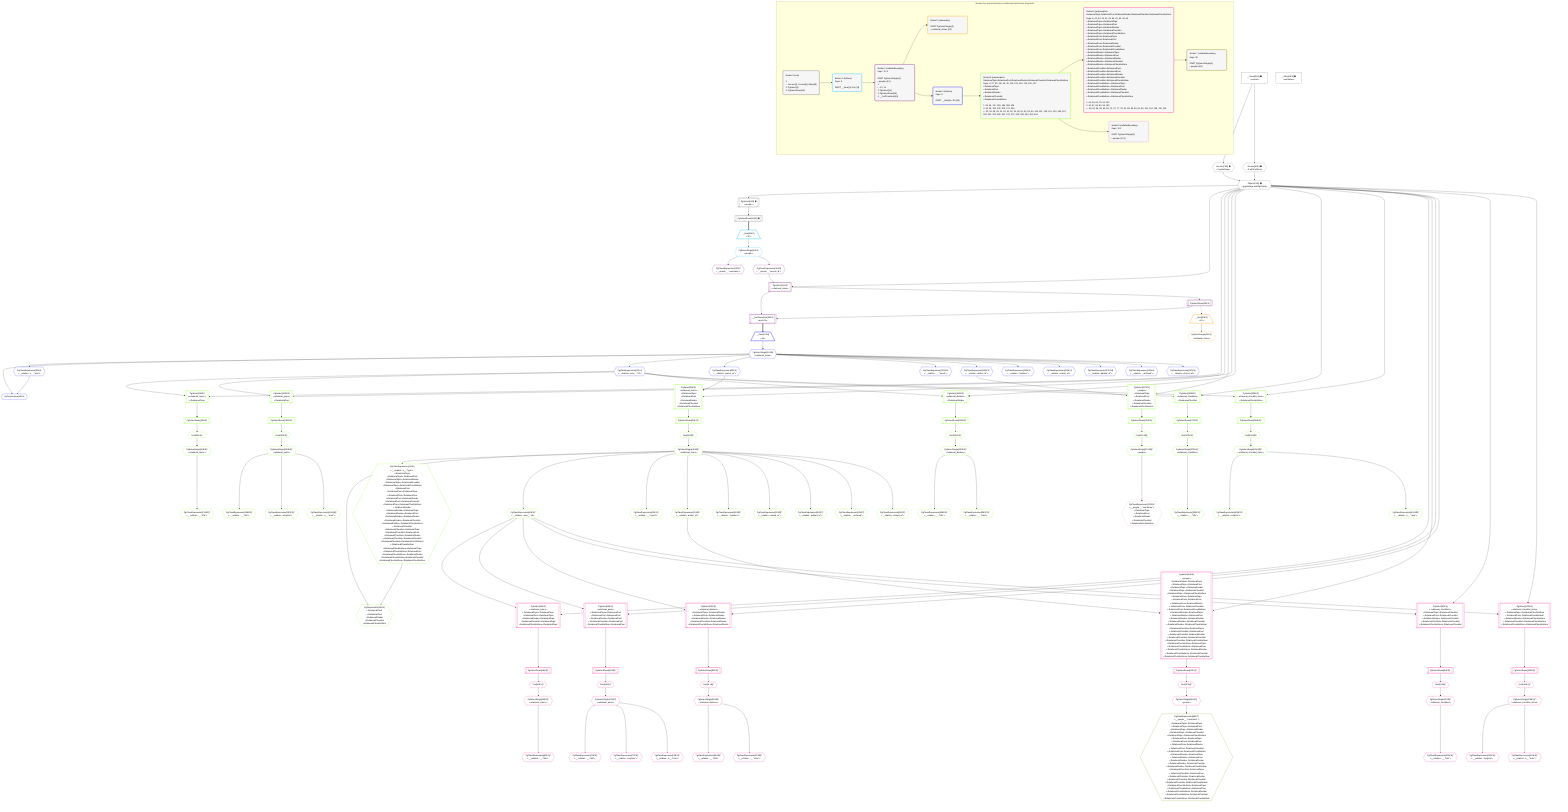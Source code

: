 %%{init: {'themeVariables': { 'fontSize': '12px'}}}%%
graph TD
    classDef path fill:#eee,stroke:#000,color:#000
    classDef plan fill:#fff,stroke-width:1px,color:#000
    classDef itemplan fill:#fff,stroke-width:2px,color:#000
    classDef unbatchedplan fill:#dff,stroke-width:1px,color:#000
    classDef sideeffectplan fill:#fcc,stroke-width:2px,color:#000
    classDef bucket fill:#f6f6f6,color:#000,stroke-width:2px,text-align:left


    %% plan dependencies
    Object9{{"Object[9∈0] ➊<br />ᐸ{pgSettings,withPgClient}ᐳ"}}:::plan
    Access7{{"Access[7∈0] ➊<br />ᐸ2.pgSettingsᐳ"}}:::plan
    Access8{{"Access[8∈0] ➊<br />ᐸ2.withPgClientᐳ"}}:::plan
    Access7 & Access8 --> Object9
    PgSelect6[["PgSelect[6∈0] ➊<br />ᐸpeopleᐳ"]]:::plan
    Object9 --> PgSelect6
    __Value2["__Value[2∈0] ➊<br />ᐸcontextᐳ"]:::plan
    __Value2 --> Access7
    __Value2 --> Access8
    PgSelectRows10[["PgSelectRows[10∈0] ➊"]]:::plan
    PgSelect6 --> PgSelectRows10
    __Value4["__Value[4∈0] ➊<br />ᐸrootValueᐳ"]:::plan
    __Item11[/"__Item[11∈1]<br />ᐸ10ᐳ"\]:::itemplan
    PgSelectRows10 ==> __Item11
    PgSelectSingle12{{"PgSelectSingle[12∈1]<br />ᐸpeopleᐳ"}}:::plan
    __Item11 --> PgSelectSingle12
    PgSelect15[["PgSelect[15∈2]<br />ᐸrelational_itemsᐳ"]]:::plan
    PgClassExpression14{{"PgClassExpression[14∈2]<br />ᐸ__people__.”person_id”ᐳ"}}:::plan
    Object9 & PgClassExpression14 --> PgSelect15
    __ListTransform19[["__ListTransform[19∈2]<br />ᐸeach:15ᐳ"]]:::plan
    PgSelectRows20[["PgSelectRows[20∈2]"]]:::plan
    PgSelectRows20 & PgSelect15 --> __ListTransform19
    PgClassExpression13{{"PgClassExpression[13∈2]<br />ᐸ__people__.”username”ᐳ"}}:::plan
    PgSelectSingle12 --> PgClassExpression13
    PgSelectSingle12 --> PgClassExpression14
    PgSelect15 --> PgSelectRows20
    __Item21[/"__Item[21∈3]<br />ᐸ20ᐳ"\]:::itemplan
    PgSelectRows20 -.-> __Item21
    PgSelectSingle22{{"PgSelectSingle[22∈3]<br />ᐸrelational_itemsᐳ"}}:::plan
    __Item21 --> PgSelectSingle22
    PgPolymorphic26{{"PgPolymorphic[26∈4]"}}:::plan
    PgSelectSingle24{{"PgSelectSingle[24∈4]<br />ᐸrelational_itemsᐳ"}}:::plan
    PgClassExpression25{{"PgClassExpression[25∈4]<br />ᐸ__relation...s__.”type”ᐳ"}}:::plan
    PgSelectSingle24 & PgClassExpression25 --> PgPolymorphic26
    __Item23[/"__Item[23∈4]<br />ᐸ19ᐳ"\]:::itemplan
    __ListTransform19 ==> __Item23
    __Item23 --> PgSelectSingle24
    PgSelectSingle24 --> PgClassExpression25
    PgClassExpression27{{"PgClassExpression[27∈4]<br />ᐸ__relation...ems__.”id”ᐳ"}}:::plan
    PgSelectSingle24 --> PgClassExpression27
    PgClassExpression35{{"PgClassExpression[35∈4]<br />ᐸ__relation...parent_id”ᐳ"}}:::plan
    PgSelectSingle24 --> PgClassExpression35
    PgClassExpression115{{"PgClassExpression[115∈4]<br />ᐸ__relation...__.”type2”ᐳ"}}:::plan
    PgSelectSingle24 --> PgClassExpression115
    PgClassExpression116{{"PgClassExpression[116∈4]<br />ᐸ__relation...author_id”ᐳ"}}:::plan
    PgSelectSingle24 --> PgClassExpression116
    PgClassExpression123{{"PgClassExpression[123∈4]<br />ᐸ__relation...”position”ᐳ"}}:::plan
    PgSelectSingle24 --> PgClassExpression123
    PgClassExpression124{{"PgClassExpression[124∈4]<br />ᐸ__relation...reated_at”ᐳ"}}:::plan
    PgSelectSingle24 --> PgClassExpression124
    PgClassExpression125{{"PgClassExpression[125∈4]<br />ᐸ__relation...pdated_at”ᐳ"}}:::plan
    PgSelectSingle24 --> PgClassExpression125
    PgClassExpression126{{"PgClassExpression[126∈4]<br />ᐸ__relation..._archived”ᐳ"}}:::plan
    PgSelectSingle24 --> PgClassExpression126
    PgClassExpression127{{"PgClassExpression[127∈4]<br />ᐸ__relation...chived_at”ᐳ"}}:::plan
    PgSelectSingle24 --> PgClassExpression127
    PgSelect28[["PgSelect[28∈5]<br />ᐸrelational_topicsᐳ<br />ᐳRelationalTopic"]]:::plan
    Object9 & PgClassExpression27 --> PgSelect28
    PgSelect36[["PgSelect[36∈5]<br />ᐸrelational_itemsᐳ<br />ᐳRelationalTopic<br />ᐳRelationalPost<br />ᐳRelationalDivider<br />ᐳRelationalChecklist<br />ᐳRelationalChecklistItem"]]:::plan
    Object9 & PgClassExpression35 --> PgSelect36
    PgPolymorphic42{{"PgPolymorphic[42∈5]<br />ᐳRelationalTopic<br />ᐳRelationalPost<br />ᐳRelationalDivider<br />ᐳRelationalChecklist<br />ᐳRelationalChecklistItem"}}:::plan
    PgSelectSingle40{{"PgSelectSingle[40∈5]^<br />ᐸrelational_itemsᐳ"}}:::plan
    PgClassExpression41{{"PgClassExpression[41∈5]<br />ᐸ__relation...s__.”type”ᐳ<br />ᐳRelationalTopic<br />ᐳRelationalTopicᐳRelationalPost<br />ᐳRelationalTopicᐳRelationalDivider<br />ᐳRelationalTopicᐳRelationalChecklist<br />ᐳRelationalTopicᐳRelationalChecklistItem<br />ᐳRelationalPost<br />ᐳRelationalPostᐳRelationalTopic<br />ᐳRelationalPostᐳRelationalPost<br />ᐳRelationalPostᐳRelationalDivider<br />ᐳRelationalPostᐳRelationalChecklist<br />ᐳRelationalPostᐳRelationalChecklistItem<br />ᐳRelationalDivider<br />ᐳRelationalDividerᐳRelationalTopic<br />ᐳRelationalDividerᐳRelationalPost<br />ᐳRelationalDividerᐳRelationalDivider<br />ᐳRelationalDividerᐳRelationalChecklist<br />ᐳRelationalDividerᐳRelationalChecklistItem<br />ᐳRelationalChecklist<br />ᐳRelationalChecklistᐳRelationalTopic<br />ᐳRelationalChecklistᐳRelationalPost<br />ᐳRelationalChecklistᐳRelationalDivider<br />ᐳRelationalChecklistᐳRelationalChecklist<br />ᐳRelationalChecklistᐳRelationalChecklistItem<br />ᐳRelationalChecklistItem<br />ᐳRelationalChecklistItemᐳRelationalTopic<br />ᐳRelationalChecklistItemᐳRelationalPost<br />ᐳRelationalChecklistItemᐳRelationalDivider<br />ᐳRelationalChecklistItemᐳRelationalChecklist<br />ᐳRelationalChecklistItemᐳRelationalChecklistItem"}}:::plan
    PgSelectSingle40 & PgClassExpression41 --> PgPolymorphic42
    PgSelect117[["PgSelect[117∈5]<br />ᐸpeopleᐳ<br />ᐳRelationalTopic<br />ᐳRelationalPost<br />ᐳRelationalDivider<br />ᐳRelationalChecklist<br />ᐳRelationalChecklistItem"]]:::plan
    Object9 & PgClassExpression116 --> PgSelect117
    PgSelect129[["PgSelect[129∈5]<br />ᐸrelational_postsᐳ<br />ᐳRelationalPost"]]:::plan
    Object9 & PgClassExpression27 --> PgSelect129
    PgSelect199[["PgSelect[199∈5]<br />ᐸrelational_dividersᐳ<br />ᐳRelationalDivider"]]:::plan
    Object9 & PgClassExpression27 --> PgSelect199
    PgSelect268[["PgSelect[268∈5]<br />ᐸrelational_checklistsᐳ<br />ᐳRelationalChecklist"]]:::plan
    Object9 & PgClassExpression27 --> PgSelect268
    PgSelect336[["PgSelect[336∈5]<br />ᐸrelational_checklist_itemsᐳ<br />ᐳRelationalChecklistItem"]]:::plan
    Object9 & PgClassExpression27 --> PgSelect336
    First32{{"First[32∈5]^"}}:::plan
    PgSelectRows33[["PgSelectRows[33∈5]^"]]:::plan
    PgSelectRows33 --> First32
    PgSelect28 --> PgSelectRows33
    PgSelectSingle34{{"PgSelectSingle[34∈5]^<br />ᐸrelational_topicsᐳ"}}:::plan
    First32 --> PgSelectSingle34
    First38{{"First[38∈5]^"}}:::plan
    PgSelectRows39[["PgSelectRows[39∈5]^"]]:::plan
    PgSelectRows39 --> First38
    PgSelect36 --> PgSelectRows39
    First38 --> PgSelectSingle40
    PgSelectSingle40 --> PgClassExpression41
    PgClassExpression43{{"PgClassExpression[43∈5]^<br />ᐸ__relation...ems__.”id”ᐳ"}}:::plan
    PgSelectSingle40 --> PgClassExpression43
    PgClassExpression52{{"PgClassExpression[52∈5]^<br />ᐸ__relation...__.”type2”ᐳ"}}:::plan
    PgSelectSingle40 --> PgClassExpression52
    PgClassExpression53{{"PgClassExpression[53∈5]^<br />ᐸ__relation...author_id”ᐳ"}}:::plan
    PgSelectSingle40 --> PgClassExpression53
    PgClassExpression60{{"PgClassExpression[60∈5]^<br />ᐸ__relation...”position”ᐳ"}}:::plan
    PgSelectSingle40 --> PgClassExpression60
    PgClassExpression61{{"PgClassExpression[61∈5]^<br />ᐸ__relation...reated_at”ᐳ"}}:::plan
    PgSelectSingle40 --> PgClassExpression61
    PgClassExpression62{{"PgClassExpression[62∈5]^<br />ᐸ__relation...pdated_at”ᐳ"}}:::plan
    PgSelectSingle40 --> PgClassExpression62
    PgClassExpression63{{"PgClassExpression[63∈5]^<br />ᐸ__relation..._archived”ᐳ"}}:::plan
    PgSelectSingle40 --> PgClassExpression63
    PgClassExpression64{{"PgClassExpression[64∈5]^<br />ᐸ__relation...chived_at”ᐳ"}}:::plan
    PgSelectSingle40 --> PgClassExpression64
    First119{{"First[119∈5]^"}}:::plan
    PgSelectRows120[["PgSelectRows[120∈5]^"]]:::plan
    PgSelectRows120 --> First119
    PgSelect117 --> PgSelectRows120
    PgSelectSingle121{{"PgSelectSingle[121∈5]^<br />ᐸpeopleᐳ"}}:::plan
    First119 --> PgSelectSingle121
    PgClassExpression128{{"PgClassExpression[128∈5]^<br />ᐸ__relation...__.”title”ᐳ"}}:::plan
    PgSelectSingle34 --> PgClassExpression128
    First131{{"First[131∈5]^"}}:::plan
    PgSelectRows132[["PgSelectRows[132∈5]^"]]:::plan
    PgSelectRows132 --> First131
    PgSelect129 --> PgSelectRows132
    PgSelectSingle133{{"PgSelectSingle[133∈5]^<br />ᐸrelational_postsᐳ"}}:::plan
    First131 --> PgSelectSingle133
    PgClassExpression196{{"PgClassExpression[196∈5]^<br />ᐸ__relation...__.”title”ᐳ"}}:::plan
    PgSelectSingle133 --> PgClassExpression196
    PgClassExpression197{{"PgClassExpression[197∈5]^<br />ᐸ__relation...scription”ᐳ"}}:::plan
    PgSelectSingle133 --> PgClassExpression197
    PgClassExpression198{{"PgClassExpression[198∈5]^<br />ᐸ__relation...s__.”note”ᐳ"}}:::plan
    PgSelectSingle133 --> PgClassExpression198
    First201{{"First[201∈5]^"}}:::plan
    PgSelectRows202[["PgSelectRows[202∈5]^"]]:::plan
    PgSelectRows202 --> First201
    PgSelect199 --> PgSelectRows202
    PgSelectSingle203{{"PgSelectSingle[203∈5]^<br />ᐸrelational_dividersᐳ"}}:::plan
    First201 --> PgSelectSingle203
    PgClassExpression266{{"PgClassExpression[266∈5]^<br />ᐸ__relation...__.”title”ᐳ"}}:::plan
    PgSelectSingle203 --> PgClassExpression266
    PgClassExpression267{{"PgClassExpression[267∈5]^<br />ᐸ__relation...__.”color”ᐳ"}}:::plan
    PgSelectSingle203 --> PgClassExpression267
    First270{{"First[270∈5]^"}}:::plan
    PgSelectRows271[["PgSelectRows[271∈5]^"]]:::plan
    PgSelectRows271 --> First270
    PgSelect268 --> PgSelectRows271
    PgSelectSingle272{{"PgSelectSingle[272∈5]^<br />ᐸrelational_checklistsᐳ"}}:::plan
    First270 --> PgSelectSingle272
    PgClassExpression335{{"PgClassExpression[335∈5]^<br />ᐸ__relation...__.”title”ᐳ"}}:::plan
    PgSelectSingle272 --> PgClassExpression335
    First338{{"First[338∈5]^"}}:::plan
    PgSelectRows339[["PgSelectRows[339∈5]^"]]:::plan
    PgSelectRows339 --> First338
    PgSelect336 --> PgSelectRows339
    PgSelectSingle340{{"PgSelectSingle[340∈5]^<br />ᐸrelational_checklist_itemsᐳ"}}:::plan
    First338 --> PgSelectSingle340
    PgClassExpression403{{"PgClassExpression[403∈5]^<br />ᐸ__relation...scription”ᐳ"}}:::plan
    PgSelectSingle340 --> PgClassExpression403
    PgClassExpression404{{"PgClassExpression[404∈5]^<br />ᐸ__relation...s__.”note”ᐳ"}}:::plan
    PgSelectSingle340 --> PgClassExpression404
    PgSelect44[["PgSelect[44∈6]<br />ᐸrelational_topicsᐳ<br />ᐳRelationalTopicᐳRelationalTopic<br />ᐳRelationalPostᐳRelationalTopic<br />ᐳRelationalDividerᐳRelationalTopic<br />ᐳRelationalChecklistᐳRelationalTopic<br />ᐳRelationalChecklistItemᐳRelationalTopic"]]:::plan
    Object9 & PgClassExpression43 --> PgSelect44
    PgSelect54[["PgSelect[54∈6]<br />ᐸpeopleᐳ<br />ᐳRelationalTopicᐳRelationalTopic<br />ᐳRelationalTopicᐳRelationalPost<br />ᐳRelationalTopicᐳRelationalDivider<br />ᐳRelationalTopicᐳRelationalChecklist<br />ᐳRelationalTopicᐳRelationalChecklistItem<br />ᐳRelationalPostᐳRelationalTopic<br />ᐳRelationalPostᐳRelationalPost<br />ᐳRelationalPostᐳRelationalDivider<br />ᐳRelationalPostᐳRelationalChecklist<br />ᐳRelationalPostᐳRelationalChecklistItem<br />ᐳRelationalDividerᐳRelationalTopic<br />ᐳRelationalDividerᐳRelationalPost<br />ᐳRelationalDividerᐳRelationalDivider<br />ᐳRelationalDividerᐳRelationalChecklist<br />ᐳRelationalDividerᐳRelationalChecklistItem<br />ᐳRelationalChecklistᐳRelationalTopic<br />ᐳRelationalChecklistᐳRelationalPost<br />ᐳRelationalChecklistᐳRelationalDivider<br />ᐳRelationalChecklistᐳRelationalChecklist<br />ᐳRelationalChecklistᐳRelationalChecklistItem<br />ᐳRelationalChecklistItemᐳRelationalTopic<br />ᐳRelationalChecklistItemᐳRelationalPost<br />ᐳRelationalChecklistItemᐳRelationalDivider<br />ᐳRelationalChecklistItemᐳRelationalChecklist<br />ᐳRelationalChecklistItemᐳRelationalChecklistItem"]]:::plan
    Object9 & PgClassExpression53 --> PgSelect54
    PgSelect66[["PgSelect[66∈6]<br />ᐸrelational_postsᐳ<br />ᐳRelationalTopicᐳRelationalPost<br />ᐳRelationalPostᐳRelationalPost<br />ᐳRelationalDividerᐳRelationalPost<br />ᐳRelationalChecklistᐳRelationalPost<br />ᐳRelationalChecklistItemᐳRelationalPost"]]:::plan
    Object9 & PgClassExpression43 --> PgSelect66
    PgSelect79[["PgSelect[79∈6]<br />ᐸrelational_dividersᐳ<br />ᐳRelationalTopicᐳRelationalDivider<br />ᐳRelationalPostᐳRelationalDivider<br />ᐳRelationalDividerᐳRelationalDivider<br />ᐳRelationalChecklistᐳRelationalDivider<br />ᐳRelationalChecklistItemᐳRelationalDivider"]]:::plan
    Object9 & PgClassExpression43 --> PgSelect79
    PgSelect91[["PgSelect[91∈6]<br />ᐸrelational_checklistsᐳ<br />ᐳRelationalTopicᐳRelationalChecklist<br />ᐳRelationalPostᐳRelationalChecklist<br />ᐳRelationalDividerᐳRelationalChecklist<br />ᐳRelationalChecklistᐳRelationalChecklist<br />ᐳRelationalChecklistItemᐳRelationalChecklist"]]:::plan
    Object9 & PgClassExpression43 --> PgSelect91
    PgSelect102[["PgSelect[102∈6]<br />ᐸrelational_checklist_itemsᐳ<br />ᐳRelationalTopicᐳRelationalChecklistItem<br />ᐳRelationalPostᐳRelationalChecklistItem<br />ᐳRelationalDividerᐳRelationalChecklistItem<br />ᐳRelationalChecklistᐳRelationalChecklistItem<br />ᐳRelationalChecklistItemᐳRelationalChecklistItem"]]:::plan
    Object9 & PgClassExpression43 --> PgSelect102
    First48{{"First[48∈6]^"}}:::plan
    PgSelectRows49[["PgSelectRows[49∈6]^"]]:::plan
    PgSelectRows49 --> First48
    PgSelect44 --> PgSelectRows49
    PgSelectSingle50{{"PgSelectSingle[50∈6]^<br />ᐸrelational_topicsᐳ"}}:::plan
    First48 --> PgSelectSingle50
    First56{{"First[56∈6]^"}}:::plan
    PgSelectRows57[["PgSelectRows[57∈6]^"]]:::plan
    PgSelectRows57 --> First56
    PgSelect54 --> PgSelectRows57
    PgSelectSingle58{{"PgSelectSingle[58∈6]^<br />ᐸpeopleᐳ"}}:::plan
    First56 --> PgSelectSingle58
    PgClassExpression65{{"PgClassExpression[65∈6]^<br />ᐸ__relation...__.”title”ᐳ"}}:::plan
    PgSelectSingle50 --> PgClassExpression65
    First68{{"First[68∈6]^"}}:::plan
    PgSelectRows69[["PgSelectRows[69∈6]^"]]:::plan
    PgSelectRows69 --> First68
    PgSelect66 --> PgSelectRows69
    PgSelectSingle70{{"PgSelectSingle[70∈6]^<br />ᐸrelational_postsᐳ"}}:::plan
    First68 --> PgSelectSingle70
    PgClassExpression76{{"PgClassExpression[76∈6]^<br />ᐸ__relation...__.”title”ᐳ"}}:::plan
    PgSelectSingle70 --> PgClassExpression76
    PgClassExpression77{{"PgClassExpression[77∈6]^<br />ᐸ__relation...scription”ᐳ"}}:::plan
    PgSelectSingle70 --> PgClassExpression77
    PgClassExpression78{{"PgClassExpression[78∈6]^<br />ᐸ__relation...s__.”note”ᐳ"}}:::plan
    PgSelectSingle70 --> PgClassExpression78
    First81{{"First[81∈6]^"}}:::plan
    PgSelectRows82[["PgSelectRows[82∈6]^"]]:::plan
    PgSelectRows82 --> First81
    PgSelect79 --> PgSelectRows82
    PgSelectSingle83{{"PgSelectSingle[83∈6]^<br />ᐸrelational_dividersᐳ"}}:::plan
    First81 --> PgSelectSingle83
    PgClassExpression89{{"PgClassExpression[89∈6]^<br />ᐸ__relation...__.”title”ᐳ"}}:::plan
    PgSelectSingle83 --> PgClassExpression89
    PgClassExpression90{{"PgClassExpression[90∈6]^<br />ᐸ__relation...__.”color”ᐳ"}}:::plan
    PgSelectSingle83 --> PgClassExpression90
    First93{{"First[93∈6]^"}}:::plan
    PgSelectRows94[["PgSelectRows[94∈6]^"]]:::plan
    PgSelectRows94 --> First93
    PgSelect91 --> PgSelectRows94
    PgSelectSingle95{{"PgSelectSingle[95∈6]^<br />ᐸrelational_checklistsᐳ"}}:::plan
    First93 --> PgSelectSingle95
    PgClassExpression101{{"PgClassExpression[101∈6]^<br />ᐸ__relation...__.”title”ᐳ"}}:::plan
    PgSelectSingle95 --> PgClassExpression101
    First104{{"First[104∈6]^"}}:::plan
    PgSelectRows105[["PgSelectRows[105∈6]^"]]:::plan
    PgSelectRows105 --> First104
    PgSelect102 --> PgSelectRows105
    PgSelectSingle106{{"PgSelectSingle[106∈6]^<br />ᐸrelational_checklist_itemsᐳ"}}:::plan
    First104 --> PgSelectSingle106
    PgClassExpression112{{"PgClassExpression[112∈6]^<br />ᐸ__relation...scription”ᐳ"}}:::plan
    PgSelectSingle106 --> PgClassExpression112
    PgClassExpression113{{"PgClassExpression[113∈6]^<br />ᐸ__relation...s__.”note”ᐳ"}}:::plan
    PgSelectSingle106 --> PgClassExpression113
    PgClassExpression59{{"PgClassExpression[59∈7]<br />ᐸ__people__.”username”ᐳ<br />ᐳRelationalTopicᐳRelationalTopic<br />ᐳRelationalTopicᐳRelationalPost<br />ᐳRelationalTopicᐳRelationalDivider<br />ᐳRelationalTopicᐳRelationalChecklist<br />ᐳRelationalTopicᐳRelationalChecklistItem<br />ᐳRelationalPostᐳRelationalTopic<br />ᐳRelationalPostᐳRelationalPost<br />ᐳRelationalPostᐳRelationalDivider<br />ᐳRelationalPostᐳRelationalChecklist<br />ᐳRelationalPostᐳRelationalChecklistItem<br />ᐳRelationalDividerᐳRelationalTopic<br />ᐳRelationalDividerᐳRelationalPost<br />ᐳRelationalDividerᐳRelationalDivider<br />ᐳRelationalDividerᐳRelationalChecklist<br />ᐳRelationalDividerᐳRelationalChecklistItem<br />ᐳRelationalChecklistᐳRelationalTopic<br />ᐳRelationalChecklistᐳRelationalPost<br />ᐳRelationalChecklistᐳRelationalDivider<br />ᐳRelationalChecklistᐳRelationalChecklist<br />ᐳRelationalChecklistᐳRelationalChecklistItem<br />ᐳRelationalChecklistItemᐳRelationalTopic<br />ᐳRelationalChecklistItemᐳRelationalPost<br />ᐳRelationalChecklistItemᐳRelationalDivider<br />ᐳRelationalChecklistItemᐳRelationalChecklist<br />ᐳRelationalChecklistItemᐳRelationalChecklistItem"}}:::plan
    PgSelectSingle58 --> PgClassExpression59
    PgClassExpression122{{"PgClassExpression[122∈8]<br />ᐸ__people__.”username”ᐳ<br />ᐳRelationalTopic<br />ᐳRelationalPost<br />ᐳRelationalDivider<br />ᐳRelationalChecklist<br />ᐳRelationalChecklistItem"}}:::plan
    PgSelectSingle121 --> PgClassExpression122

    %% define steps

    subgraph "Buckets for queries/interfaces-relational/nested-more-fragments"
    Bucket0("Bucket 0 (root)<br /><br />1: <br />ᐳ: Access[7], Access[8], Object[9]<br />2: PgSelect[6]<br />3: PgSelectRows[10]"):::bucket
    classDef bucket0 stroke:#696969
    class Bucket0,__Value2,__Value4,PgSelect6,Access7,Access8,Object9,PgSelectRows10 bucket0
    Bucket1("Bucket 1 (listItem)<br />Deps: 9<br /><br />ROOT __Item{1}ᐸ10ᐳ[11]"):::bucket
    classDef bucket1 stroke:#00bfff
    class Bucket1,__Item11,PgSelectSingle12 bucket1
    Bucket2("Bucket 2 (nullableBoundary)<br />Deps: 12, 9<br /><br />ROOT PgSelectSingle{1}ᐸpeopleᐳ[12]<br />1: <br />ᐳ: 13, 14<br />2: PgSelect[15]<br />3: PgSelectRows[20]<br />4: __ListTransform[19]"):::bucket
    classDef bucket2 stroke:#7f007f
    class Bucket2,PgClassExpression13,PgClassExpression14,PgSelect15,__ListTransform19,PgSelectRows20 bucket2
    Bucket3("Bucket 3 (subroutine)<br /><br />ROOT PgSelectSingle{3}ᐸrelational_itemsᐳ[22]"):::bucket
    classDef bucket3 stroke:#ffa500
    class Bucket3,__Item21,PgSelectSingle22 bucket3
    Bucket4("Bucket 4 (listItem)<br />Deps: 9<br /><br />ROOT __Item{4}ᐸ19ᐳ[23]"):::bucket
    classDef bucket4 stroke:#0000ff
    class Bucket4,__Item23,PgSelectSingle24,PgClassExpression25,PgPolymorphic26,PgClassExpression27,PgClassExpression35,PgClassExpression115,PgClassExpression116,PgClassExpression123,PgClassExpression124,PgClassExpression125,PgClassExpression126,PgClassExpression127 bucket4
    Bucket5("Bucket 5 (polymorphic)<br />RelationalTopic,RelationalPost,RelationalDivider,RelationalChecklist,RelationalChecklistItem<br />Deps: 9, 27, 35, 116, 26, 25, 115, 123, 124, 125, 126, 127<br />ᐳRelationalTopic<br />ᐳRelationalPost<br />ᐳRelationalDivider<br />ᐳRelationalChecklist<br />ᐳRelationalChecklistItem<br /><br />1: 28, 36, 117, 129, 199, 268, 336<br />2: 33, 39, 120, 132, 202, 271, 339<br />ᐳ: 32, 34, 38, 40, 41, 42, 43, 52, 53, 60, 61, 62, 63, 64, 119, 121, 128, 131, 133, 196, 197, 198, 201, 203, 266, 267, 270, 272, 335, 338, 340, 403, 404"):::bucket
    classDef bucket5 stroke:#7fff00
    class Bucket5,PgSelect28,First32,PgSelectRows33,PgSelectSingle34,PgSelect36,First38,PgSelectRows39,PgSelectSingle40,PgClassExpression41,PgPolymorphic42,PgClassExpression43,PgClassExpression52,PgClassExpression53,PgClassExpression60,PgClassExpression61,PgClassExpression62,PgClassExpression63,PgClassExpression64,PgSelect117,First119,PgSelectRows120,PgSelectSingle121,PgClassExpression128,PgSelect129,First131,PgSelectRows132,PgSelectSingle133,PgClassExpression196,PgClassExpression197,PgClassExpression198,PgSelect199,First201,PgSelectRows202,PgSelectSingle203,PgClassExpression266,PgClassExpression267,PgSelect268,First270,PgSelectRows271,PgSelectSingle272,PgClassExpression335,PgSelect336,First338,PgSelectRows339,PgSelectSingle340,PgClassExpression403,PgClassExpression404 bucket5
    Bucket6("Bucket 6 (polymorphic)<br />RelationalTopic,RelationalPost,RelationalDivider,RelationalChecklist,RelationalChecklistItem<br />Deps: 9, 43, 53, 42, 41, 52, 60, 61, 62, 63, 64<br />ᐳRelationalTopicᐳRelationalTopic<br />ᐳRelationalTopicᐳRelationalPost<br />ᐳRelationalTopicᐳRelationalDivider<br />ᐳRelationalTopicᐳRelationalChecklist<br />ᐳRelationalTopicᐳRelationalChecklistItem<br />ᐳRelationalPostᐳRelationalTopic<br />ᐳRelationalPostᐳRelationalPost<br />ᐳRelationalPostᐳRelationalDivider<br />ᐳRelationalPostᐳRelationalChecklist<br />ᐳRelationalPostᐳRelationalChecklistItem<br />ᐳRelationalDividerᐳRelationalTopic<br />ᐳRelationalDividerᐳRelationalPost<br />ᐳRelationalDividerᐳRelationalDivider<br />ᐳRelationalDividerᐳRelationalChecklist<br />ᐳRelationalDividerᐳRelationalChecklistItem<br />ᐳRelationalChecklistᐳRelationalTopic<br />ᐳRelationalChecklistᐳRelationalPost<br />ᐳRelationalChecklistᐳRelationalDivider<br />ᐳRelationalChecklistᐳRelationalChecklist<br />ᐳRelationalChecklistᐳRelationalChecklistItem<br />ᐳRelationalChecklistItemᐳRelationalTopic<br />ᐳRelationalChecklistItemᐳRelationalPost<br />ᐳRelationalChecklistItemᐳRelationalDivider<br />ᐳRelationalChecklistItemᐳRelationalChecklist<br />ᐳRelationalChecklistItemᐳRelationalChecklistItem<br /><br />1: 44, 54, 66, 79, 91, 102<br />2: 49, 57, 69, 82, 94, 105<br />ᐳ: 48, 50, 56, 58, 65, 68, 70, 76, 77, 78, 81, 83, 89, 90, 93, 95, 101, 104, 106, 112, 113"):::bucket
    classDef bucket6 stroke:#ff1493
    class Bucket6,PgSelect44,First48,PgSelectRows49,PgSelectSingle50,PgSelect54,First56,PgSelectRows57,PgSelectSingle58,PgClassExpression65,PgSelect66,First68,PgSelectRows69,PgSelectSingle70,PgClassExpression76,PgClassExpression77,PgClassExpression78,PgSelect79,First81,PgSelectRows82,PgSelectSingle83,PgClassExpression89,PgClassExpression90,PgSelect91,First93,PgSelectRows94,PgSelectSingle95,PgClassExpression101,PgSelect102,First104,PgSelectRows105,PgSelectSingle106,PgClassExpression112,PgClassExpression113 bucket6
    Bucket7("Bucket 7 (nullableBoundary)<br />Deps: 58<br /><br />ROOT PgSelectSingle{6}ᐸpeopleᐳ[58]"):::bucket
    classDef bucket7 stroke:#808000
    class Bucket7,PgClassExpression59 bucket7
    Bucket8("Bucket 8 (nullableBoundary)<br />Deps: 121<br /><br />ROOT PgSelectSingle{5}ᐸpeopleᐳ[121]"):::bucket
    classDef bucket8 stroke:#dda0dd
    class Bucket8,PgClassExpression122 bucket8
    Bucket0 --> Bucket1
    Bucket1 --> Bucket2
    Bucket2 --> Bucket3 & Bucket4
    Bucket4 --> Bucket5
    Bucket5 --> Bucket6 & Bucket8
    Bucket6 --> Bucket7
    end